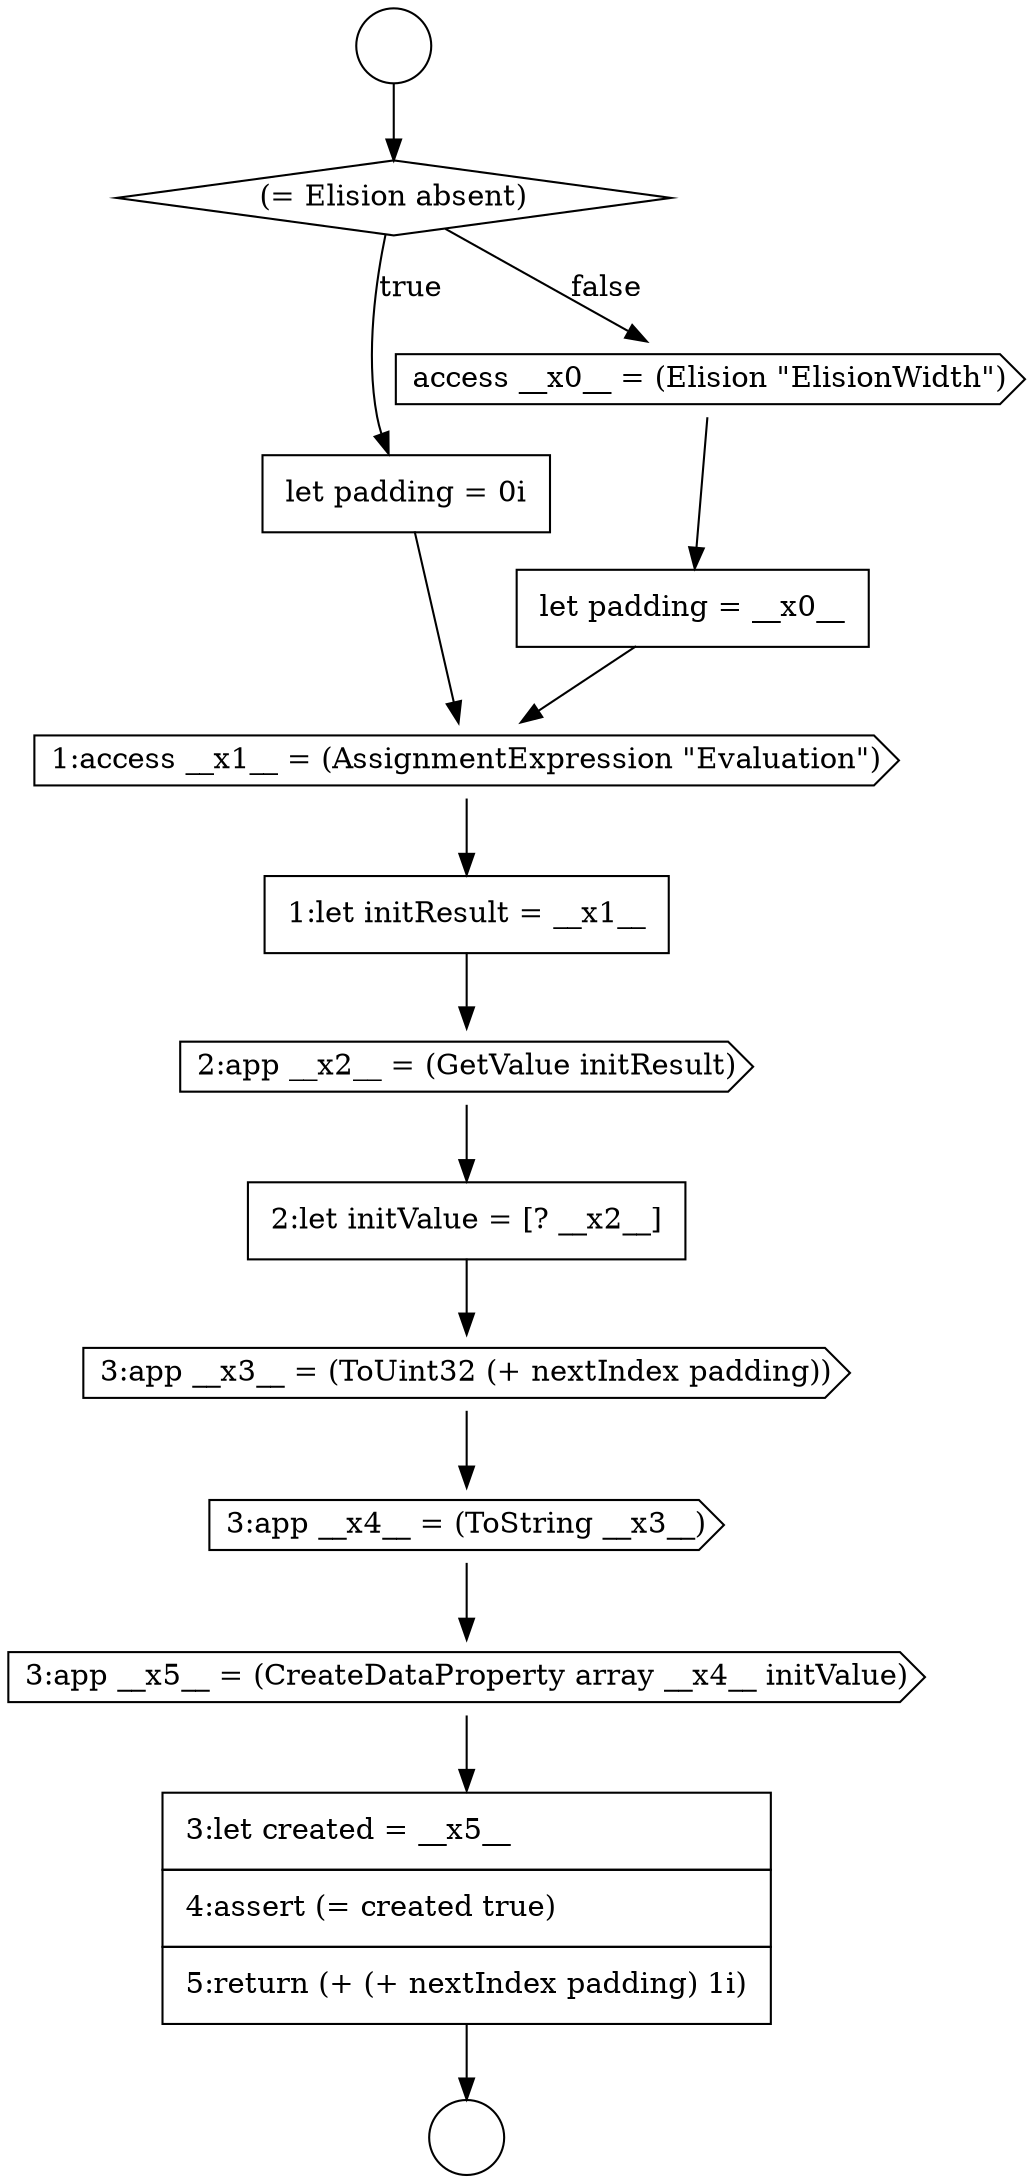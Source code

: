 digraph {
  node3253 [shape=none, margin=0, label=<<font color="black">
    <table border="0" cellborder="1" cellspacing="0" cellpadding="10">
      <tr><td align="left">let padding = 0i</td></tr>
    </table>
  </font>> color="black" fillcolor="white" style=filled]
  node3263 [shape=none, margin=0, label=<<font color="black">
    <table border="0" cellborder="1" cellspacing="0" cellpadding="10">
      <tr><td align="left">3:let created = __x5__</td></tr>
      <tr><td align="left">4:assert (= created true)</td></tr>
      <tr><td align="left">5:return (+ (+ nextIndex padding) 1i)</td></tr>
    </table>
  </font>> color="black" fillcolor="white" style=filled]
  node3258 [shape=cds, label=<<font color="black">2:app __x2__ = (GetValue initResult)</font>> color="black" fillcolor="white" style=filled]
  node3254 [shape=cds, label=<<font color="black">access __x0__ = (Elision &quot;ElisionWidth&quot;)</font>> color="black" fillcolor="white" style=filled]
  node3255 [shape=none, margin=0, label=<<font color="black">
    <table border="0" cellborder="1" cellspacing="0" cellpadding="10">
      <tr><td align="left">let padding = __x0__</td></tr>
    </table>
  </font>> color="black" fillcolor="white" style=filled]
  node3251 [shape=circle label=" " color="black" fillcolor="white" style=filled]
  node3260 [shape=cds, label=<<font color="black">3:app __x3__ = (ToUint32 (+ nextIndex padding))</font>> color="black" fillcolor="white" style=filled]
  node3256 [shape=cds, label=<<font color="black">1:access __x1__ = (AssignmentExpression &quot;Evaluation&quot;)</font>> color="black" fillcolor="white" style=filled]
  node3252 [shape=diamond, label=<<font color="black">(= Elision absent)</font>> color="black" fillcolor="white" style=filled]
  node3259 [shape=none, margin=0, label=<<font color="black">
    <table border="0" cellborder="1" cellspacing="0" cellpadding="10">
      <tr><td align="left">2:let initValue = [? __x2__]</td></tr>
    </table>
  </font>> color="black" fillcolor="white" style=filled]
  node3261 [shape=cds, label=<<font color="black">3:app __x4__ = (ToString __x3__)</font>> color="black" fillcolor="white" style=filled]
  node3250 [shape=circle label=" " color="black" fillcolor="white" style=filled]
  node3257 [shape=none, margin=0, label=<<font color="black">
    <table border="0" cellborder="1" cellspacing="0" cellpadding="10">
      <tr><td align="left">1:let initResult = __x1__</td></tr>
    </table>
  </font>> color="black" fillcolor="white" style=filled]
  node3262 [shape=cds, label=<<font color="black">3:app __x5__ = (CreateDataProperty array __x4__ initValue)</font>> color="black" fillcolor="white" style=filled]
  node3252 -> node3253 [label=<<font color="black">true</font>> color="black"]
  node3252 -> node3254 [label=<<font color="black">false</font>> color="black"]
  node3257 -> node3258 [ color="black"]
  node3250 -> node3252 [ color="black"]
  node3255 -> node3256 [ color="black"]
  node3256 -> node3257 [ color="black"]
  node3262 -> node3263 [ color="black"]
  node3260 -> node3261 [ color="black"]
  node3253 -> node3256 [ color="black"]
  node3263 -> node3251 [ color="black"]
  node3259 -> node3260 [ color="black"]
  node3254 -> node3255 [ color="black"]
  node3258 -> node3259 [ color="black"]
  node3261 -> node3262 [ color="black"]
}
